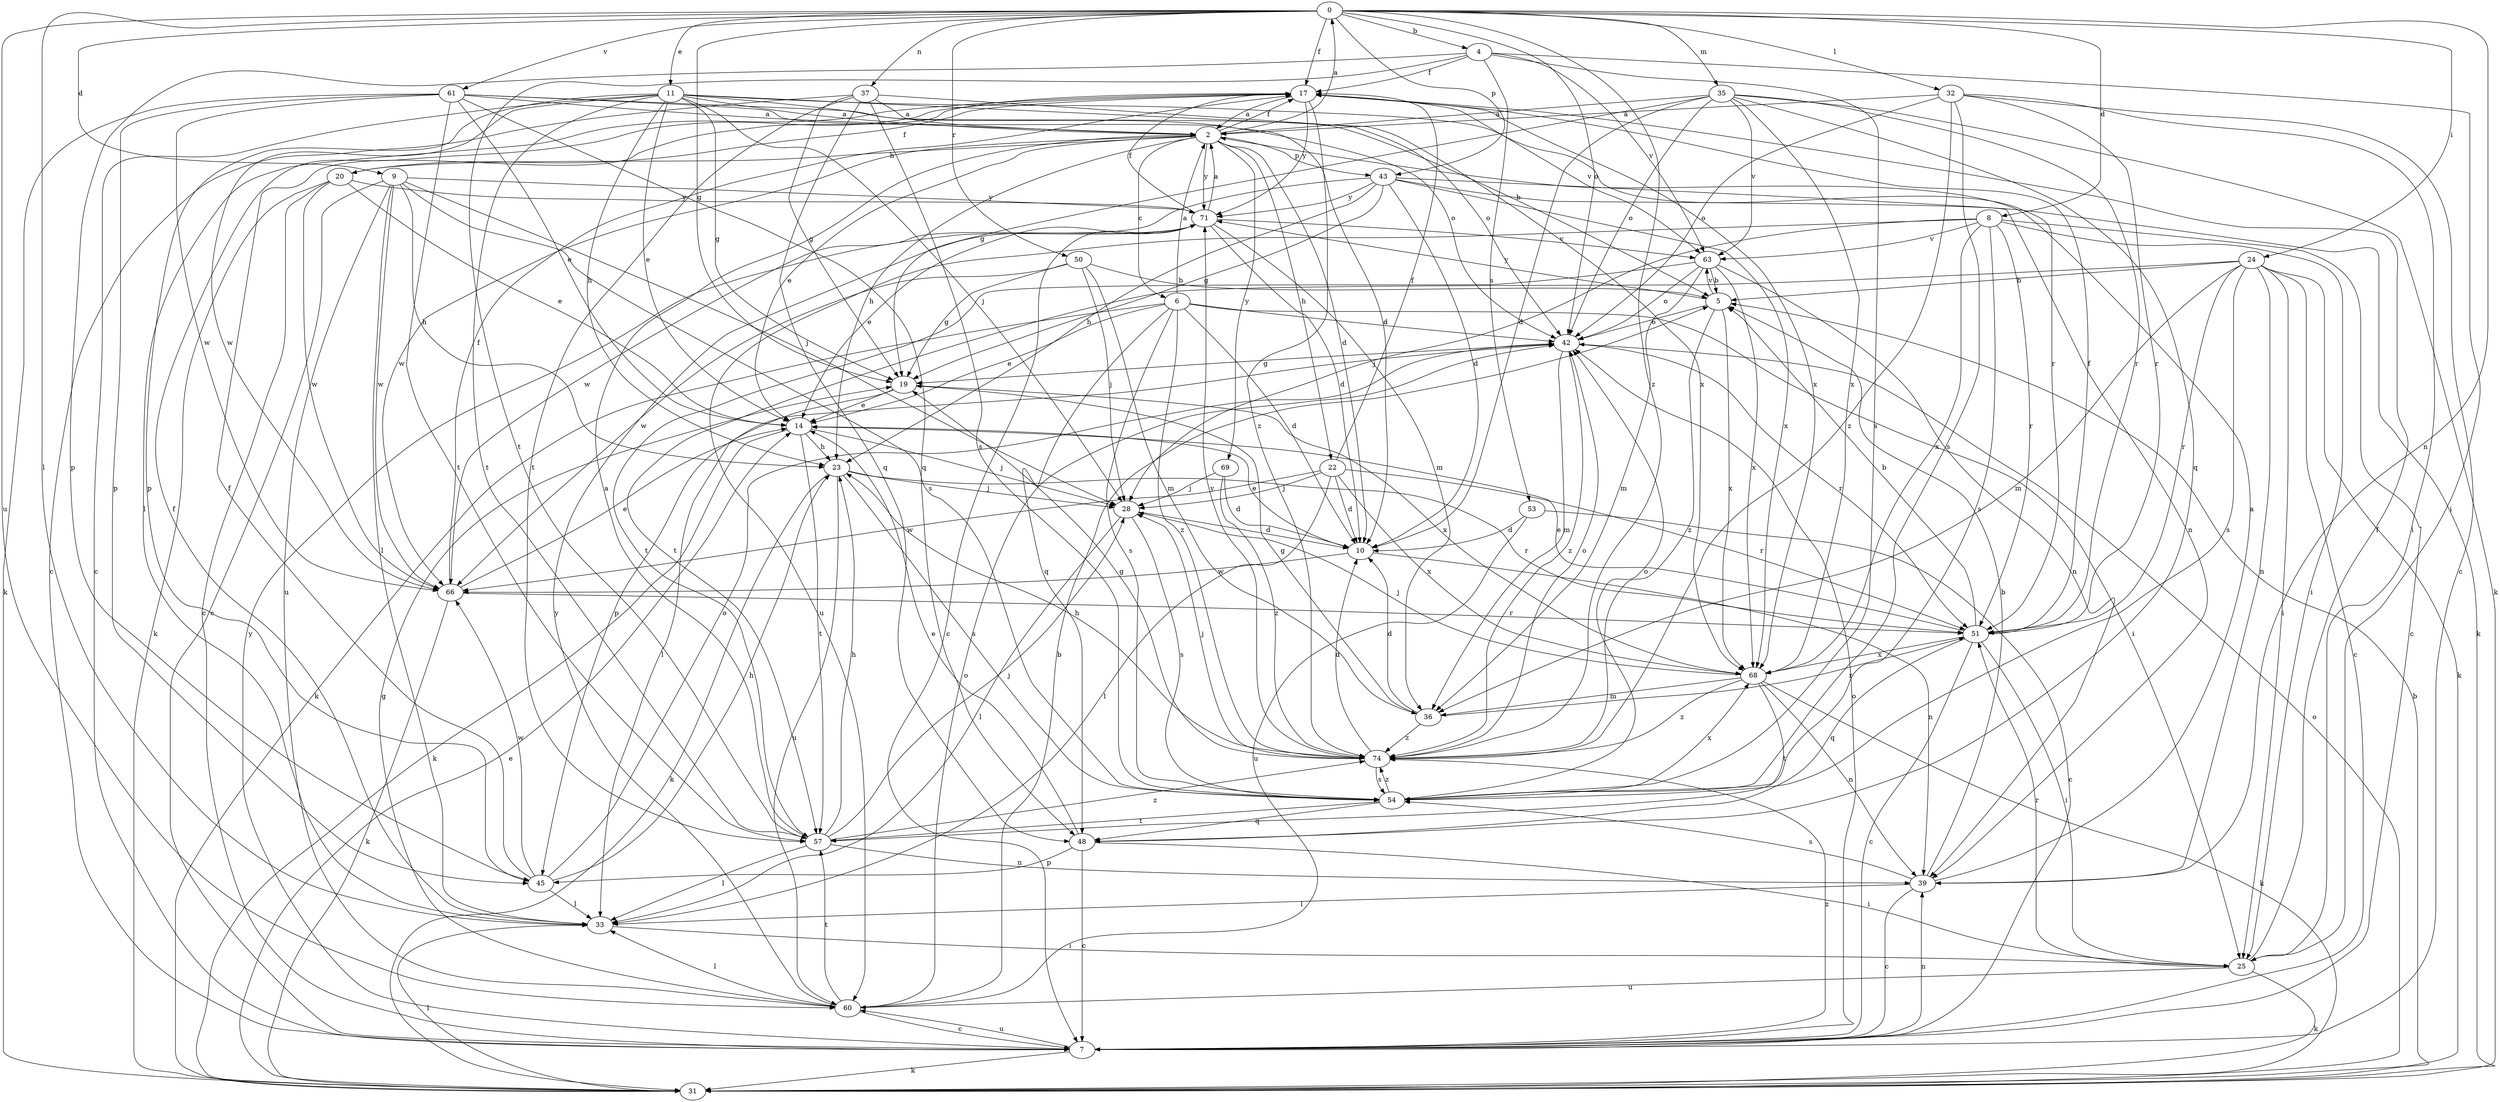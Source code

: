 strict digraph  {
0;
2;
4;
5;
6;
7;
8;
9;
10;
11;
14;
17;
19;
20;
22;
23;
24;
25;
28;
31;
32;
33;
35;
36;
37;
39;
42;
43;
45;
48;
50;
51;
53;
54;
57;
60;
61;
63;
66;
68;
69;
71;
74;
0 -> 4  [label=b];
0 -> 8  [label=d];
0 -> 9  [label=d];
0 -> 11  [label=e];
0 -> 17  [label=f];
0 -> 19  [label=g];
0 -> 24  [label=i];
0 -> 32  [label=l];
0 -> 33  [label=l];
0 -> 35  [label=m];
0 -> 37  [label=n];
0 -> 39  [label=n];
0 -> 42  [label=o];
0 -> 43  [label=p];
0 -> 50  [label=r];
0 -> 60  [label=u];
0 -> 61  [label=v];
0 -> 74  [label=z];
2 -> 0  [label=a];
2 -> 6  [label=c];
2 -> 10  [label=d];
2 -> 14  [label=e];
2 -> 17  [label=f];
2 -> 20  [label=h];
2 -> 22  [label=h];
2 -> 23  [label=h];
2 -> 43  [label=p];
2 -> 66  [label=w];
2 -> 69  [label=y];
2 -> 71  [label=y];
4 -> 17  [label=f];
4 -> 25  [label=i];
4 -> 45  [label=p];
4 -> 53  [label=s];
4 -> 54  [label=s];
4 -> 57  [label=t];
4 -> 63  [label=v];
5 -> 42  [label=o];
5 -> 63  [label=v];
5 -> 68  [label=x];
5 -> 71  [label=y];
5 -> 74  [label=z];
6 -> 2  [label=a];
6 -> 10  [label=d];
6 -> 14  [label=e];
6 -> 25  [label=i];
6 -> 31  [label=k];
6 -> 42  [label=o];
6 -> 48  [label=q];
6 -> 54  [label=s];
6 -> 74  [label=z];
7 -> 31  [label=k];
7 -> 39  [label=n];
7 -> 42  [label=o];
7 -> 60  [label=u];
7 -> 71  [label=y];
7 -> 74  [label=z];
8 -> 7  [label=c];
8 -> 25  [label=i];
8 -> 28  [label=j];
8 -> 51  [label=r];
8 -> 54  [label=s];
8 -> 60  [label=u];
8 -> 63  [label=v];
8 -> 68  [label=x];
9 -> 7  [label=c];
9 -> 23  [label=h];
9 -> 28  [label=j];
9 -> 33  [label=l];
9 -> 54  [label=s];
9 -> 60  [label=u];
9 -> 66  [label=w];
9 -> 71  [label=y];
10 -> 14  [label=e];
10 -> 39  [label=n];
10 -> 66  [label=w];
11 -> 2  [label=a];
11 -> 7  [label=c];
11 -> 10  [label=d];
11 -> 14  [label=e];
11 -> 19  [label=g];
11 -> 23  [label=h];
11 -> 28  [label=j];
11 -> 45  [label=p];
11 -> 51  [label=r];
11 -> 57  [label=t];
11 -> 66  [label=w];
11 -> 68  [label=x];
14 -> 23  [label=h];
14 -> 28  [label=j];
14 -> 31  [label=k];
14 -> 57  [label=t];
17 -> 2  [label=a];
17 -> 33  [label=l];
17 -> 63  [label=v];
17 -> 68  [label=x];
17 -> 71  [label=y];
17 -> 74  [label=z];
19 -> 14  [label=e];
19 -> 33  [label=l];
19 -> 68  [label=x];
20 -> 7  [label=c];
20 -> 14  [label=e];
20 -> 17  [label=f];
20 -> 31  [label=k];
20 -> 66  [label=w];
20 -> 71  [label=y];
22 -> 10  [label=d];
22 -> 17  [label=f];
22 -> 28  [label=j];
22 -> 33  [label=l];
22 -> 51  [label=r];
22 -> 66  [label=w];
22 -> 68  [label=x];
23 -> 28  [label=j];
23 -> 31  [label=k];
23 -> 51  [label=r];
23 -> 54  [label=s];
23 -> 60  [label=u];
24 -> 5  [label=b];
24 -> 7  [label=c];
24 -> 25  [label=i];
24 -> 31  [label=k];
24 -> 36  [label=m];
24 -> 39  [label=n];
24 -> 51  [label=r];
24 -> 54  [label=s];
24 -> 57  [label=t];
25 -> 17  [label=f];
25 -> 31  [label=k];
25 -> 51  [label=r];
25 -> 60  [label=u];
28 -> 10  [label=d];
28 -> 33  [label=l];
28 -> 54  [label=s];
31 -> 5  [label=b];
31 -> 14  [label=e];
31 -> 33  [label=l];
31 -> 42  [label=o];
32 -> 2  [label=a];
32 -> 7  [label=c];
32 -> 25  [label=i];
32 -> 42  [label=o];
32 -> 51  [label=r];
32 -> 54  [label=s];
32 -> 74  [label=z];
33 -> 17  [label=f];
33 -> 25  [label=i];
35 -> 2  [label=a];
35 -> 10  [label=d];
35 -> 19  [label=g];
35 -> 31  [label=k];
35 -> 42  [label=o];
35 -> 48  [label=q];
35 -> 51  [label=r];
35 -> 63  [label=v];
35 -> 68  [label=x];
36 -> 10  [label=d];
36 -> 19  [label=g];
36 -> 51  [label=r];
36 -> 74  [label=z];
37 -> 2  [label=a];
37 -> 7  [label=c];
37 -> 19  [label=g];
37 -> 42  [label=o];
37 -> 48  [label=q];
37 -> 54  [label=s];
37 -> 57  [label=t];
39 -> 2  [label=a];
39 -> 5  [label=b];
39 -> 7  [label=c];
39 -> 33  [label=l];
39 -> 54  [label=s];
42 -> 19  [label=g];
42 -> 36  [label=m];
42 -> 45  [label=p];
42 -> 51  [label=r];
42 -> 74  [label=z];
43 -> 10  [label=d];
43 -> 19  [label=g];
43 -> 23  [label=h];
43 -> 31  [label=k];
43 -> 39  [label=n];
43 -> 66  [label=w];
43 -> 68  [label=x];
43 -> 71  [label=y];
45 -> 17  [label=f];
45 -> 23  [label=h];
45 -> 33  [label=l];
45 -> 42  [label=o];
45 -> 66  [label=w];
48 -> 7  [label=c];
48 -> 14  [label=e];
48 -> 25  [label=i];
48 -> 45  [label=p];
50 -> 5  [label=b];
50 -> 19  [label=g];
50 -> 28  [label=j];
50 -> 36  [label=m];
50 -> 66  [label=w];
51 -> 5  [label=b];
51 -> 7  [label=c];
51 -> 14  [label=e];
51 -> 17  [label=f];
51 -> 25  [label=i];
51 -> 48  [label=q];
51 -> 68  [label=x];
53 -> 7  [label=c];
53 -> 10  [label=d];
53 -> 60  [label=u];
54 -> 42  [label=o];
54 -> 48  [label=q];
54 -> 57  [label=t];
54 -> 68  [label=x];
54 -> 74  [label=z];
57 -> 2  [label=a];
57 -> 23  [label=h];
57 -> 28  [label=j];
57 -> 33  [label=l];
57 -> 39  [label=n];
57 -> 74  [label=z];
60 -> 5  [label=b];
60 -> 7  [label=c];
60 -> 19  [label=g];
60 -> 33  [label=l];
60 -> 42  [label=o];
60 -> 57  [label=t];
60 -> 71  [label=y];
61 -> 2  [label=a];
61 -> 5  [label=b];
61 -> 14  [label=e];
61 -> 31  [label=k];
61 -> 42  [label=o];
61 -> 45  [label=p];
61 -> 48  [label=q];
61 -> 57  [label=t];
61 -> 66  [label=w];
63 -> 5  [label=b];
63 -> 36  [label=m];
63 -> 39  [label=n];
63 -> 42  [label=o];
63 -> 57  [label=t];
63 -> 68  [label=x];
66 -> 14  [label=e];
66 -> 17  [label=f];
66 -> 31  [label=k];
66 -> 51  [label=r];
68 -> 28  [label=j];
68 -> 31  [label=k];
68 -> 36  [label=m];
68 -> 39  [label=n];
68 -> 57  [label=t];
68 -> 74  [label=z];
69 -> 10  [label=d];
69 -> 28  [label=j];
69 -> 74  [label=z];
71 -> 2  [label=a];
71 -> 7  [label=c];
71 -> 10  [label=d];
71 -> 14  [label=e];
71 -> 17  [label=f];
71 -> 36  [label=m];
71 -> 63  [label=v];
74 -> 10  [label=d];
74 -> 19  [label=g];
74 -> 23  [label=h];
74 -> 28  [label=j];
74 -> 42  [label=o];
74 -> 54  [label=s];
74 -> 71  [label=y];
}
